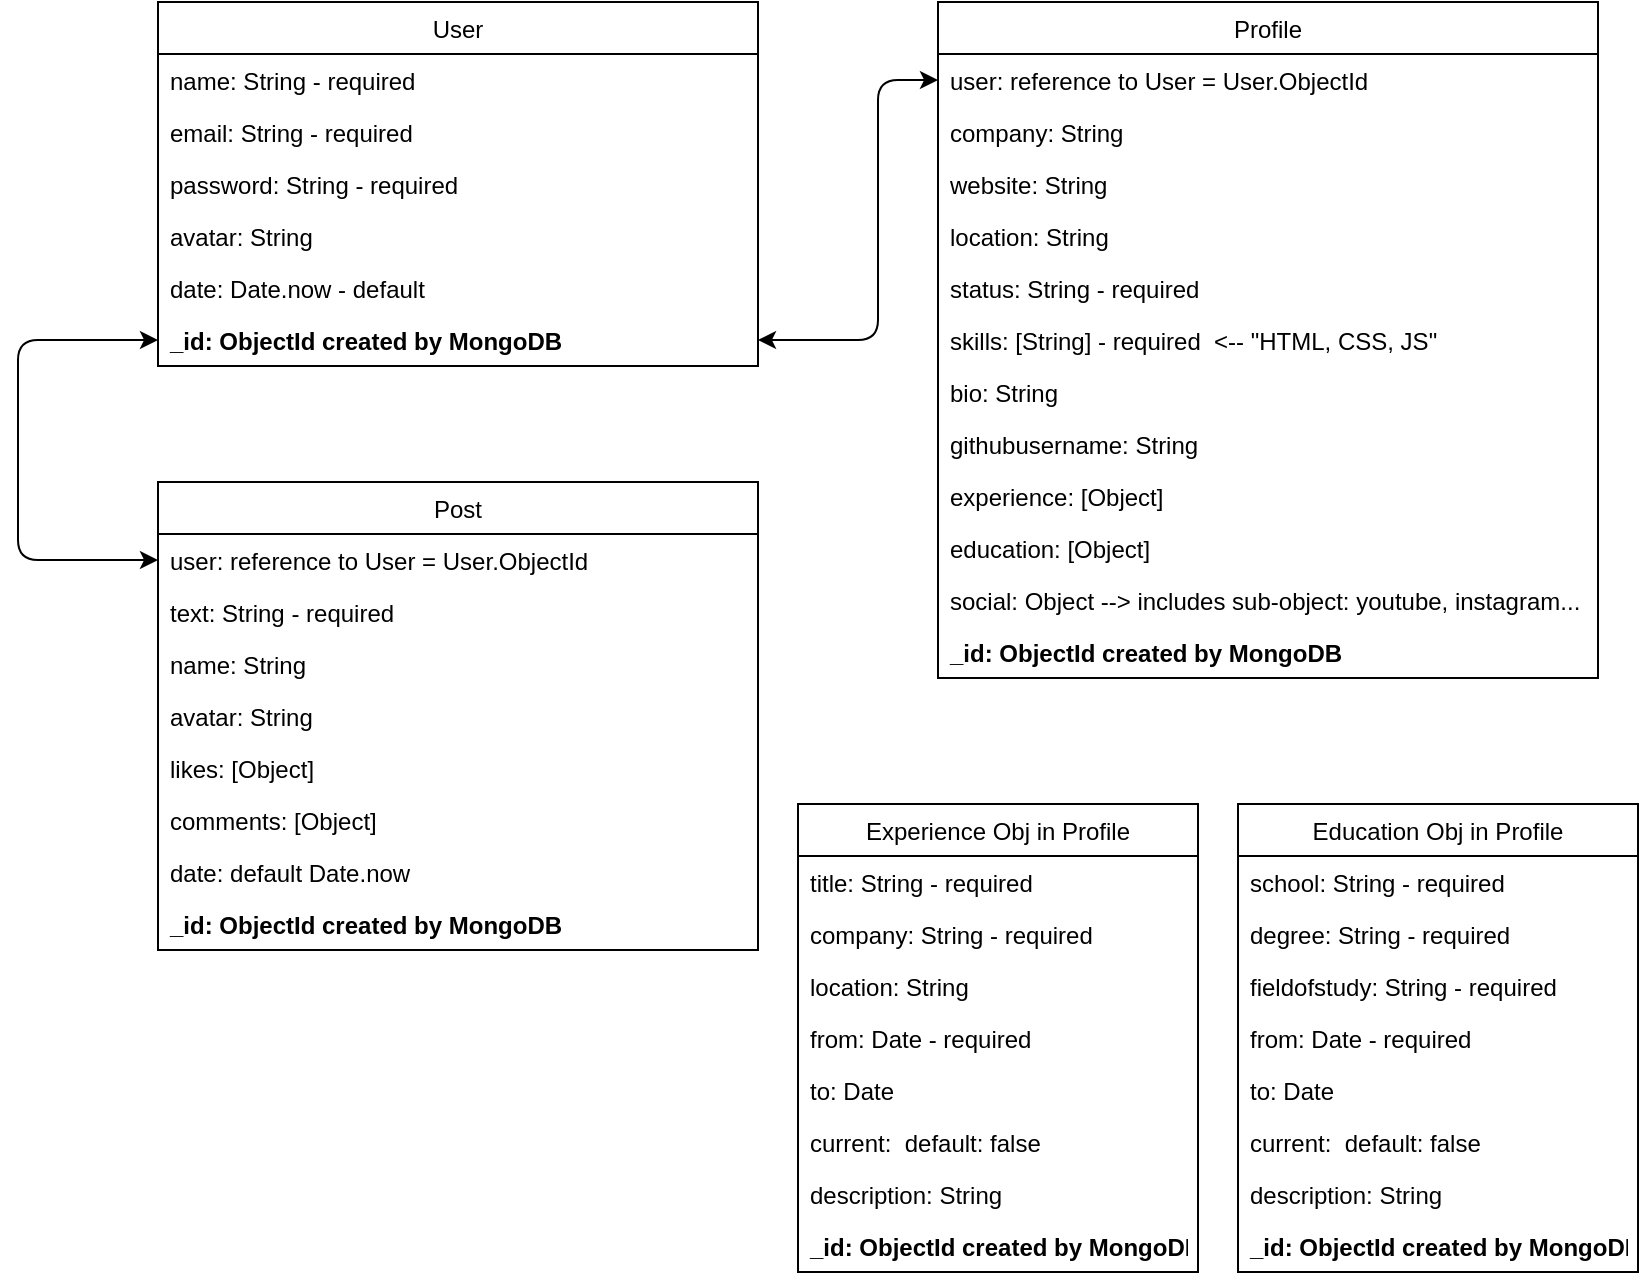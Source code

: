<mxfile version="14.7.1" type="device"><diagram id="C5RBs43oDa-KdzZeNtuy" name="Page-1"><mxGraphModel dx="868" dy="411" grid="1" gridSize="10" guides="1" tooltips="1" connect="1" arrows="1" fold="1" page="1" pageScale="1" pageWidth="827" pageHeight="1169" math="0" shadow="0"><root><mxCell id="WIyWlLk6GJQsqaUBKTNV-0"/><mxCell id="WIyWlLk6GJQsqaUBKTNV-1" parent="WIyWlLk6GJQsqaUBKTNV-0"/><mxCell id="P5b1hfGuZc2s-5-mO37i-2" value="User" style="swimlane;fontStyle=0;childLayout=stackLayout;horizontal=1;startSize=26;horizontalStack=0;resizeParent=1;resizeParentMax=0;resizeLast=0;collapsible=1;marginBottom=0;" vertex="1" parent="WIyWlLk6GJQsqaUBKTNV-1"><mxGeometry x="80" y="80" width="300" height="182" as="geometry"><mxRectangle x="150" y="100" width="60" height="26" as="alternateBounds"/></mxGeometry></mxCell><mxCell id="P5b1hfGuZc2s-5-mO37i-3" value="name: String - required" style="text;strokeColor=none;fillColor=none;align=left;verticalAlign=top;spacingLeft=4;spacingRight=4;overflow=hidden;rotatable=0;points=[[0,0.5],[1,0.5]];portConstraint=eastwest;" vertex="1" parent="P5b1hfGuZc2s-5-mO37i-2"><mxGeometry y="26" width="300" height="26" as="geometry"/></mxCell><mxCell id="P5b1hfGuZc2s-5-mO37i-4" value="email: String - required" style="text;strokeColor=none;fillColor=none;align=left;verticalAlign=top;spacingLeft=4;spacingRight=4;overflow=hidden;rotatable=0;points=[[0,0.5],[1,0.5]];portConstraint=eastwest;" vertex="1" parent="P5b1hfGuZc2s-5-mO37i-2"><mxGeometry y="52" width="300" height="26" as="geometry"/></mxCell><mxCell id="P5b1hfGuZc2s-5-mO37i-5" value="password: String - required" style="text;strokeColor=none;fillColor=none;align=left;verticalAlign=top;spacingLeft=4;spacingRight=4;overflow=hidden;rotatable=0;points=[[0,0.5],[1,0.5]];portConstraint=eastwest;" vertex="1" parent="P5b1hfGuZc2s-5-mO37i-2"><mxGeometry y="78" width="300" height="26" as="geometry"/></mxCell><mxCell id="P5b1hfGuZc2s-5-mO37i-7" value="avatar: String" style="text;strokeColor=none;fillColor=none;align=left;verticalAlign=top;spacingLeft=4;spacingRight=4;overflow=hidden;rotatable=0;points=[[0,0.5],[1,0.5]];portConstraint=eastwest;" vertex="1" parent="P5b1hfGuZc2s-5-mO37i-2"><mxGeometry y="104" width="300" height="26" as="geometry"/></mxCell><mxCell id="P5b1hfGuZc2s-5-mO37i-8" value="date: Date.now - default" style="text;strokeColor=none;fillColor=none;align=left;verticalAlign=top;spacingLeft=4;spacingRight=4;overflow=hidden;rotatable=0;points=[[0,0.5],[1,0.5]];portConstraint=eastwest;" vertex="1" parent="P5b1hfGuZc2s-5-mO37i-2"><mxGeometry y="130" width="300" height="26" as="geometry"/></mxCell><mxCell id="P5b1hfGuZc2s-5-mO37i-9" value="_id: ObjectId created by MongoDB" style="text;strokeColor=none;fillColor=none;align=left;verticalAlign=top;spacingLeft=4;spacingRight=4;overflow=hidden;rotatable=0;points=[[0,0.5],[1,0.5]];portConstraint=eastwest;fontStyle=1" vertex="1" parent="P5b1hfGuZc2s-5-mO37i-2"><mxGeometry y="156" width="300" height="26" as="geometry"/></mxCell><mxCell id="P5b1hfGuZc2s-5-mO37i-10" value="Profile" style="swimlane;fontStyle=0;childLayout=stackLayout;horizontal=1;startSize=26;horizontalStack=0;resizeParent=1;resizeParentMax=0;resizeLast=0;collapsible=1;marginBottom=0;" vertex="1" parent="WIyWlLk6GJQsqaUBKTNV-1"><mxGeometry x="470" y="80" width="330" height="338" as="geometry"><mxRectangle x="150" y="100" width="60" height="26" as="alternateBounds"/></mxGeometry></mxCell><mxCell id="P5b1hfGuZc2s-5-mO37i-11" value="user: reference to User = User.ObjectId" style="text;strokeColor=none;fillColor=none;align=left;verticalAlign=top;spacingLeft=4;spacingRight=4;overflow=hidden;rotatable=0;points=[[0,0.5],[1,0.5]];portConstraint=eastwest;" vertex="1" parent="P5b1hfGuZc2s-5-mO37i-10"><mxGeometry y="26" width="330" height="26" as="geometry"/></mxCell><mxCell id="P5b1hfGuZc2s-5-mO37i-12" value="company: String" style="text;strokeColor=none;fillColor=none;align=left;verticalAlign=top;spacingLeft=4;spacingRight=4;overflow=hidden;rotatable=0;points=[[0,0.5],[1,0.5]];portConstraint=eastwest;" vertex="1" parent="P5b1hfGuZc2s-5-mO37i-10"><mxGeometry y="52" width="330" height="26" as="geometry"/></mxCell><mxCell id="P5b1hfGuZc2s-5-mO37i-13" value="website: String" style="text;strokeColor=none;fillColor=none;align=left;verticalAlign=top;spacingLeft=4;spacingRight=4;overflow=hidden;rotatable=0;points=[[0,0.5],[1,0.5]];portConstraint=eastwest;" vertex="1" parent="P5b1hfGuZc2s-5-mO37i-10"><mxGeometry y="78" width="330" height="26" as="geometry"/></mxCell><mxCell id="P5b1hfGuZc2s-5-mO37i-14" value="location: String" style="text;strokeColor=none;fillColor=none;align=left;verticalAlign=top;spacingLeft=4;spacingRight=4;overflow=hidden;rotatable=0;points=[[0,0.5],[1,0.5]];portConstraint=eastwest;" vertex="1" parent="P5b1hfGuZc2s-5-mO37i-10"><mxGeometry y="104" width="330" height="26" as="geometry"/></mxCell><mxCell id="P5b1hfGuZc2s-5-mO37i-15" value="status: String - required" style="text;strokeColor=none;fillColor=none;align=left;verticalAlign=top;spacingLeft=4;spacingRight=4;overflow=hidden;rotatable=0;points=[[0,0.5],[1,0.5]];portConstraint=eastwest;" vertex="1" parent="P5b1hfGuZc2s-5-mO37i-10"><mxGeometry y="130" width="330" height="26" as="geometry"/></mxCell><mxCell id="P5b1hfGuZc2s-5-mO37i-17" value="skills: [String] - required  &lt;-- &quot;HTML, CSS, JS&quot;" style="text;strokeColor=none;fillColor=none;align=left;verticalAlign=top;spacingLeft=4;spacingRight=4;overflow=hidden;rotatable=0;points=[[0,0.5],[1,0.5]];portConstraint=eastwest;" vertex="1" parent="P5b1hfGuZc2s-5-mO37i-10"><mxGeometry y="156" width="330" height="26" as="geometry"/></mxCell><mxCell id="P5b1hfGuZc2s-5-mO37i-28" value="bio: String" style="text;strokeColor=none;fillColor=none;align=left;verticalAlign=top;spacingLeft=4;spacingRight=4;overflow=hidden;rotatable=0;points=[[0,0.5],[1,0.5]];portConstraint=eastwest;" vertex="1" parent="P5b1hfGuZc2s-5-mO37i-10"><mxGeometry y="182" width="330" height="26" as="geometry"/></mxCell><mxCell id="P5b1hfGuZc2s-5-mO37i-29" value="githubusername: String" style="text;strokeColor=none;fillColor=none;align=left;verticalAlign=top;spacingLeft=4;spacingRight=4;overflow=hidden;rotatable=0;points=[[0,0.5],[1,0.5]];portConstraint=eastwest;" vertex="1" parent="P5b1hfGuZc2s-5-mO37i-10"><mxGeometry y="208" width="330" height="26" as="geometry"/></mxCell><mxCell id="P5b1hfGuZc2s-5-mO37i-30" value="experience: [Object]   " style="text;strokeColor=none;fillColor=none;align=left;verticalAlign=top;spacingLeft=4;spacingRight=4;overflow=hidden;rotatable=0;points=[[0,0.5],[1,0.5]];portConstraint=eastwest;" vertex="1" parent="P5b1hfGuZc2s-5-mO37i-10"><mxGeometry y="234" width="330" height="26" as="geometry"/></mxCell><mxCell id="P5b1hfGuZc2s-5-mO37i-31" value="education: [Object]" style="text;strokeColor=none;fillColor=none;align=left;verticalAlign=top;spacingLeft=4;spacingRight=4;overflow=hidden;rotatable=0;points=[[0,0.5],[1,0.5]];portConstraint=eastwest;" vertex="1" parent="P5b1hfGuZc2s-5-mO37i-10"><mxGeometry y="260" width="330" height="26" as="geometry"/></mxCell><mxCell id="P5b1hfGuZc2s-5-mO37i-32" value="social: Object --&gt; includes sub-object: youtube, instagram..." style="text;strokeColor=none;fillColor=none;align=left;verticalAlign=top;spacingLeft=4;spacingRight=4;overflow=hidden;rotatable=0;points=[[0,0.5],[1,0.5]];portConstraint=eastwest;" vertex="1" parent="P5b1hfGuZc2s-5-mO37i-10"><mxGeometry y="286" width="330" height="26" as="geometry"/></mxCell><mxCell id="P5b1hfGuZc2s-5-mO37i-40" value="_id: ObjectId created by MongoDB" style="text;strokeColor=none;fillColor=none;align=left;verticalAlign=top;spacingLeft=4;spacingRight=4;overflow=hidden;rotatable=0;points=[[0,0.5],[1,0.5]];portConstraint=eastwest;fontStyle=1" vertex="1" parent="P5b1hfGuZc2s-5-mO37i-10"><mxGeometry y="312" width="330" height="26" as="geometry"/></mxCell><mxCell id="P5b1hfGuZc2s-5-mO37i-19" value="" style="endArrow=classic;startArrow=classic;html=1;exitX=1;exitY=0.5;exitDx=0;exitDy=0;entryX=0;entryY=0.5;entryDx=0;entryDy=0;" edge="1" parent="WIyWlLk6GJQsqaUBKTNV-1" source="P5b1hfGuZc2s-5-mO37i-9" target="P5b1hfGuZc2s-5-mO37i-11"><mxGeometry width="50" height="50" relative="1" as="geometry"><mxPoint x="390" y="270" as="sourcePoint"/><mxPoint x="440" y="220" as="targetPoint"/><Array as="points"><mxPoint x="440" y="249"/><mxPoint x="440" y="119"/></Array></mxGeometry></mxCell><mxCell id="P5b1hfGuZc2s-5-mO37i-33" value="Post" style="swimlane;fontStyle=0;childLayout=stackLayout;horizontal=1;startSize=26;horizontalStack=0;resizeParent=1;resizeParentMax=0;resizeLast=0;collapsible=1;marginBottom=0;" vertex="1" parent="WIyWlLk6GJQsqaUBKTNV-1"><mxGeometry x="80" y="320" width="300" height="234" as="geometry"><mxRectangle x="150" y="100" width="60" height="26" as="alternateBounds"/></mxGeometry></mxCell><mxCell id="P5b1hfGuZc2s-5-mO37i-34" value="user: reference to User = User.ObjectId" style="text;strokeColor=none;fillColor=none;align=left;verticalAlign=top;spacingLeft=4;spacingRight=4;overflow=hidden;rotatable=0;points=[[0,0.5],[1,0.5]];portConstraint=eastwest;" vertex="1" parent="P5b1hfGuZc2s-5-mO37i-33"><mxGeometry y="26" width="300" height="26" as="geometry"/></mxCell><mxCell id="P5b1hfGuZc2s-5-mO37i-35" value="text: String - required" style="text;strokeColor=none;fillColor=none;align=left;verticalAlign=top;spacingLeft=4;spacingRight=4;overflow=hidden;rotatable=0;points=[[0,0.5],[1,0.5]];portConstraint=eastwest;" vertex="1" parent="P5b1hfGuZc2s-5-mO37i-33"><mxGeometry y="52" width="300" height="26" as="geometry"/></mxCell><mxCell id="P5b1hfGuZc2s-5-mO37i-36" value="name: String" style="text;strokeColor=none;fillColor=none;align=left;verticalAlign=top;spacingLeft=4;spacingRight=4;overflow=hidden;rotatable=0;points=[[0,0.5],[1,0.5]];portConstraint=eastwest;" vertex="1" parent="P5b1hfGuZc2s-5-mO37i-33"><mxGeometry y="78" width="300" height="26" as="geometry"/></mxCell><mxCell id="P5b1hfGuZc2s-5-mO37i-37" value="avatar: String" style="text;strokeColor=none;fillColor=none;align=left;verticalAlign=top;spacingLeft=4;spacingRight=4;overflow=hidden;rotatable=0;points=[[0,0.5],[1,0.5]];portConstraint=eastwest;" vertex="1" parent="P5b1hfGuZc2s-5-mO37i-33"><mxGeometry y="104" width="300" height="26" as="geometry"/></mxCell><mxCell id="P5b1hfGuZc2s-5-mO37i-38" value="likes: [Object]" style="text;strokeColor=none;fillColor=none;align=left;verticalAlign=top;spacingLeft=4;spacingRight=4;overflow=hidden;rotatable=0;points=[[0,0.5],[1,0.5]];portConstraint=eastwest;" vertex="1" parent="P5b1hfGuZc2s-5-mO37i-33"><mxGeometry y="130" width="300" height="26" as="geometry"/></mxCell><mxCell id="P5b1hfGuZc2s-5-mO37i-39" value="comments: [Object]" style="text;strokeColor=none;fillColor=none;align=left;verticalAlign=top;spacingLeft=4;spacingRight=4;overflow=hidden;rotatable=0;points=[[0,0.5],[1,0.5]];portConstraint=eastwest;fontStyle=0" vertex="1" parent="P5b1hfGuZc2s-5-mO37i-33"><mxGeometry y="156" width="300" height="26" as="geometry"/></mxCell><mxCell id="P5b1hfGuZc2s-5-mO37i-42" value="date: default Date.now" style="text;strokeColor=none;fillColor=none;align=left;verticalAlign=top;spacingLeft=4;spacingRight=4;overflow=hidden;rotatable=0;points=[[0,0.5],[1,0.5]];portConstraint=eastwest;fontStyle=0" vertex="1" parent="P5b1hfGuZc2s-5-mO37i-33"><mxGeometry y="182" width="300" height="26" as="geometry"/></mxCell><mxCell id="P5b1hfGuZc2s-5-mO37i-43" value="_id: ObjectId created by MongoDB" style="text;strokeColor=none;fillColor=none;align=left;verticalAlign=top;spacingLeft=4;spacingRight=4;overflow=hidden;rotatable=0;points=[[0,0.5],[1,0.5]];portConstraint=eastwest;fontStyle=1" vertex="1" parent="P5b1hfGuZc2s-5-mO37i-33"><mxGeometry y="208" width="300" height="26" as="geometry"/></mxCell><mxCell id="P5b1hfGuZc2s-5-mO37i-41" value="" style="endArrow=classic;startArrow=classic;html=1;entryX=0;entryY=0.5;entryDx=0;entryDy=0;exitX=0;exitY=0.5;exitDx=0;exitDy=0;" edge="1" parent="WIyWlLk6GJQsqaUBKTNV-1" source="P5b1hfGuZc2s-5-mO37i-34" target="P5b1hfGuZc2s-5-mO37i-9"><mxGeometry width="50" height="50" relative="1" as="geometry"><mxPoint x="10" y="280" as="sourcePoint"/><mxPoint x="60" y="230" as="targetPoint"/><Array as="points"><mxPoint x="10" y="359"/><mxPoint x="10" y="310"/><mxPoint x="10" y="249"/></Array></mxGeometry></mxCell><mxCell id="P5b1hfGuZc2s-5-mO37i-46" value="Experience Obj in Profile" style="swimlane;fontStyle=0;childLayout=stackLayout;horizontal=1;startSize=26;horizontalStack=0;resizeParent=1;resizeParentMax=0;resizeLast=0;collapsible=1;marginBottom=0;" vertex="1" parent="WIyWlLk6GJQsqaUBKTNV-1"><mxGeometry x="400" y="481" width="200" height="234" as="geometry"/></mxCell><mxCell id="P5b1hfGuZc2s-5-mO37i-47" value="title: String - required" style="text;strokeColor=none;fillColor=none;align=left;verticalAlign=top;spacingLeft=4;spacingRight=4;overflow=hidden;rotatable=0;points=[[0,0.5],[1,0.5]];portConstraint=eastwest;" vertex="1" parent="P5b1hfGuZc2s-5-mO37i-46"><mxGeometry y="26" width="200" height="26" as="geometry"/></mxCell><mxCell id="P5b1hfGuZc2s-5-mO37i-48" value="company: String - required" style="text;strokeColor=none;fillColor=none;align=left;verticalAlign=top;spacingLeft=4;spacingRight=4;overflow=hidden;rotatable=0;points=[[0,0.5],[1,0.5]];portConstraint=eastwest;" vertex="1" parent="P5b1hfGuZc2s-5-mO37i-46"><mxGeometry y="52" width="200" height="26" as="geometry"/></mxCell><mxCell id="P5b1hfGuZc2s-5-mO37i-49" value="location: String" style="text;strokeColor=none;fillColor=none;align=left;verticalAlign=top;spacingLeft=4;spacingRight=4;overflow=hidden;rotatable=0;points=[[0,0.5],[1,0.5]];portConstraint=eastwest;" vertex="1" parent="P5b1hfGuZc2s-5-mO37i-46"><mxGeometry y="78" width="200" height="26" as="geometry"/></mxCell><mxCell id="P5b1hfGuZc2s-5-mO37i-51" value="from: Date - required" style="text;strokeColor=none;fillColor=none;align=left;verticalAlign=top;spacingLeft=4;spacingRight=4;overflow=hidden;rotatable=0;points=[[0,0.5],[1,0.5]];portConstraint=eastwest;" vertex="1" parent="P5b1hfGuZc2s-5-mO37i-46"><mxGeometry y="104" width="200" height="26" as="geometry"/></mxCell><mxCell id="P5b1hfGuZc2s-5-mO37i-52" value="to: Date" style="text;strokeColor=none;fillColor=none;align=left;verticalAlign=top;spacingLeft=4;spacingRight=4;overflow=hidden;rotatable=0;points=[[0,0.5],[1,0.5]];portConstraint=eastwest;" vertex="1" parent="P5b1hfGuZc2s-5-mO37i-46"><mxGeometry y="130" width="200" height="26" as="geometry"/></mxCell><mxCell id="P5b1hfGuZc2s-5-mO37i-53" value="current:  default: false" style="text;strokeColor=none;fillColor=none;align=left;verticalAlign=top;spacingLeft=4;spacingRight=4;overflow=hidden;rotatable=0;points=[[0,0.5],[1,0.5]];portConstraint=eastwest;" vertex="1" parent="P5b1hfGuZc2s-5-mO37i-46"><mxGeometry y="156" width="200" height="26" as="geometry"/></mxCell><mxCell id="P5b1hfGuZc2s-5-mO37i-54" value="description: String" style="text;strokeColor=none;fillColor=none;align=left;verticalAlign=top;spacingLeft=4;spacingRight=4;overflow=hidden;rotatable=0;points=[[0,0.5],[1,0.5]];portConstraint=eastwest;" vertex="1" parent="P5b1hfGuZc2s-5-mO37i-46"><mxGeometry y="182" width="200" height="26" as="geometry"/></mxCell><mxCell id="P5b1hfGuZc2s-5-mO37i-55" value="_id: ObjectId created by MongoDB" style="text;strokeColor=none;fillColor=none;align=left;verticalAlign=top;spacingLeft=4;spacingRight=4;overflow=hidden;rotatable=0;points=[[0,0.5],[1,0.5]];portConstraint=eastwest;fontStyle=1" vertex="1" parent="P5b1hfGuZc2s-5-mO37i-46"><mxGeometry y="208" width="200" height="26" as="geometry"/></mxCell><mxCell id="P5b1hfGuZc2s-5-mO37i-56" value="Education Obj in Profile" style="swimlane;fontStyle=0;childLayout=stackLayout;horizontal=1;startSize=26;horizontalStack=0;resizeParent=1;resizeParentMax=0;resizeLast=0;collapsible=1;marginBottom=0;" vertex="1" parent="WIyWlLk6GJQsqaUBKTNV-1"><mxGeometry x="620" y="481" width="200" height="234" as="geometry"/></mxCell><mxCell id="P5b1hfGuZc2s-5-mO37i-57" value="school: String - required" style="text;strokeColor=none;fillColor=none;align=left;verticalAlign=top;spacingLeft=4;spacingRight=4;overflow=hidden;rotatable=0;points=[[0,0.5],[1,0.5]];portConstraint=eastwest;" vertex="1" parent="P5b1hfGuZc2s-5-mO37i-56"><mxGeometry y="26" width="200" height="26" as="geometry"/></mxCell><mxCell id="P5b1hfGuZc2s-5-mO37i-58" value="degree: String - required" style="text;strokeColor=none;fillColor=none;align=left;verticalAlign=top;spacingLeft=4;spacingRight=4;overflow=hidden;rotatable=0;points=[[0,0.5],[1,0.5]];portConstraint=eastwest;" vertex="1" parent="P5b1hfGuZc2s-5-mO37i-56"><mxGeometry y="52" width="200" height="26" as="geometry"/></mxCell><mxCell id="P5b1hfGuZc2s-5-mO37i-59" value="fieldofstudy: String - required" style="text;strokeColor=none;fillColor=none;align=left;verticalAlign=top;spacingLeft=4;spacingRight=4;overflow=hidden;rotatable=0;points=[[0,0.5],[1,0.5]];portConstraint=eastwest;" vertex="1" parent="P5b1hfGuZc2s-5-mO37i-56"><mxGeometry y="78" width="200" height="26" as="geometry"/></mxCell><mxCell id="P5b1hfGuZc2s-5-mO37i-60" value="from: Date - required" style="text;strokeColor=none;fillColor=none;align=left;verticalAlign=top;spacingLeft=4;spacingRight=4;overflow=hidden;rotatable=0;points=[[0,0.5],[1,0.5]];portConstraint=eastwest;" vertex="1" parent="P5b1hfGuZc2s-5-mO37i-56"><mxGeometry y="104" width="200" height="26" as="geometry"/></mxCell><mxCell id="P5b1hfGuZc2s-5-mO37i-61" value="to: Date" style="text;strokeColor=none;fillColor=none;align=left;verticalAlign=top;spacingLeft=4;spacingRight=4;overflow=hidden;rotatable=0;points=[[0,0.5],[1,0.5]];portConstraint=eastwest;" vertex="1" parent="P5b1hfGuZc2s-5-mO37i-56"><mxGeometry y="130" width="200" height="26" as="geometry"/></mxCell><mxCell id="P5b1hfGuZc2s-5-mO37i-62" value="current:  default: false" style="text;strokeColor=none;fillColor=none;align=left;verticalAlign=top;spacingLeft=4;spacingRight=4;overflow=hidden;rotatable=0;points=[[0,0.5],[1,0.5]];portConstraint=eastwest;" vertex="1" parent="P5b1hfGuZc2s-5-mO37i-56"><mxGeometry y="156" width="200" height="26" as="geometry"/></mxCell><mxCell id="P5b1hfGuZc2s-5-mO37i-63" value="description: String" style="text;strokeColor=none;fillColor=none;align=left;verticalAlign=top;spacingLeft=4;spacingRight=4;overflow=hidden;rotatable=0;points=[[0,0.5],[1,0.5]];portConstraint=eastwest;" vertex="1" parent="P5b1hfGuZc2s-5-mO37i-56"><mxGeometry y="182" width="200" height="26" as="geometry"/></mxCell><mxCell id="P5b1hfGuZc2s-5-mO37i-64" value="_id: ObjectId created by MongoDB" style="text;strokeColor=none;fillColor=none;align=left;verticalAlign=top;spacingLeft=4;spacingRight=4;overflow=hidden;rotatable=0;points=[[0,0.5],[1,0.5]];portConstraint=eastwest;fontStyle=1" vertex="1" parent="P5b1hfGuZc2s-5-mO37i-56"><mxGeometry y="208" width="200" height="26" as="geometry"/></mxCell></root></mxGraphModel></diagram></mxfile>